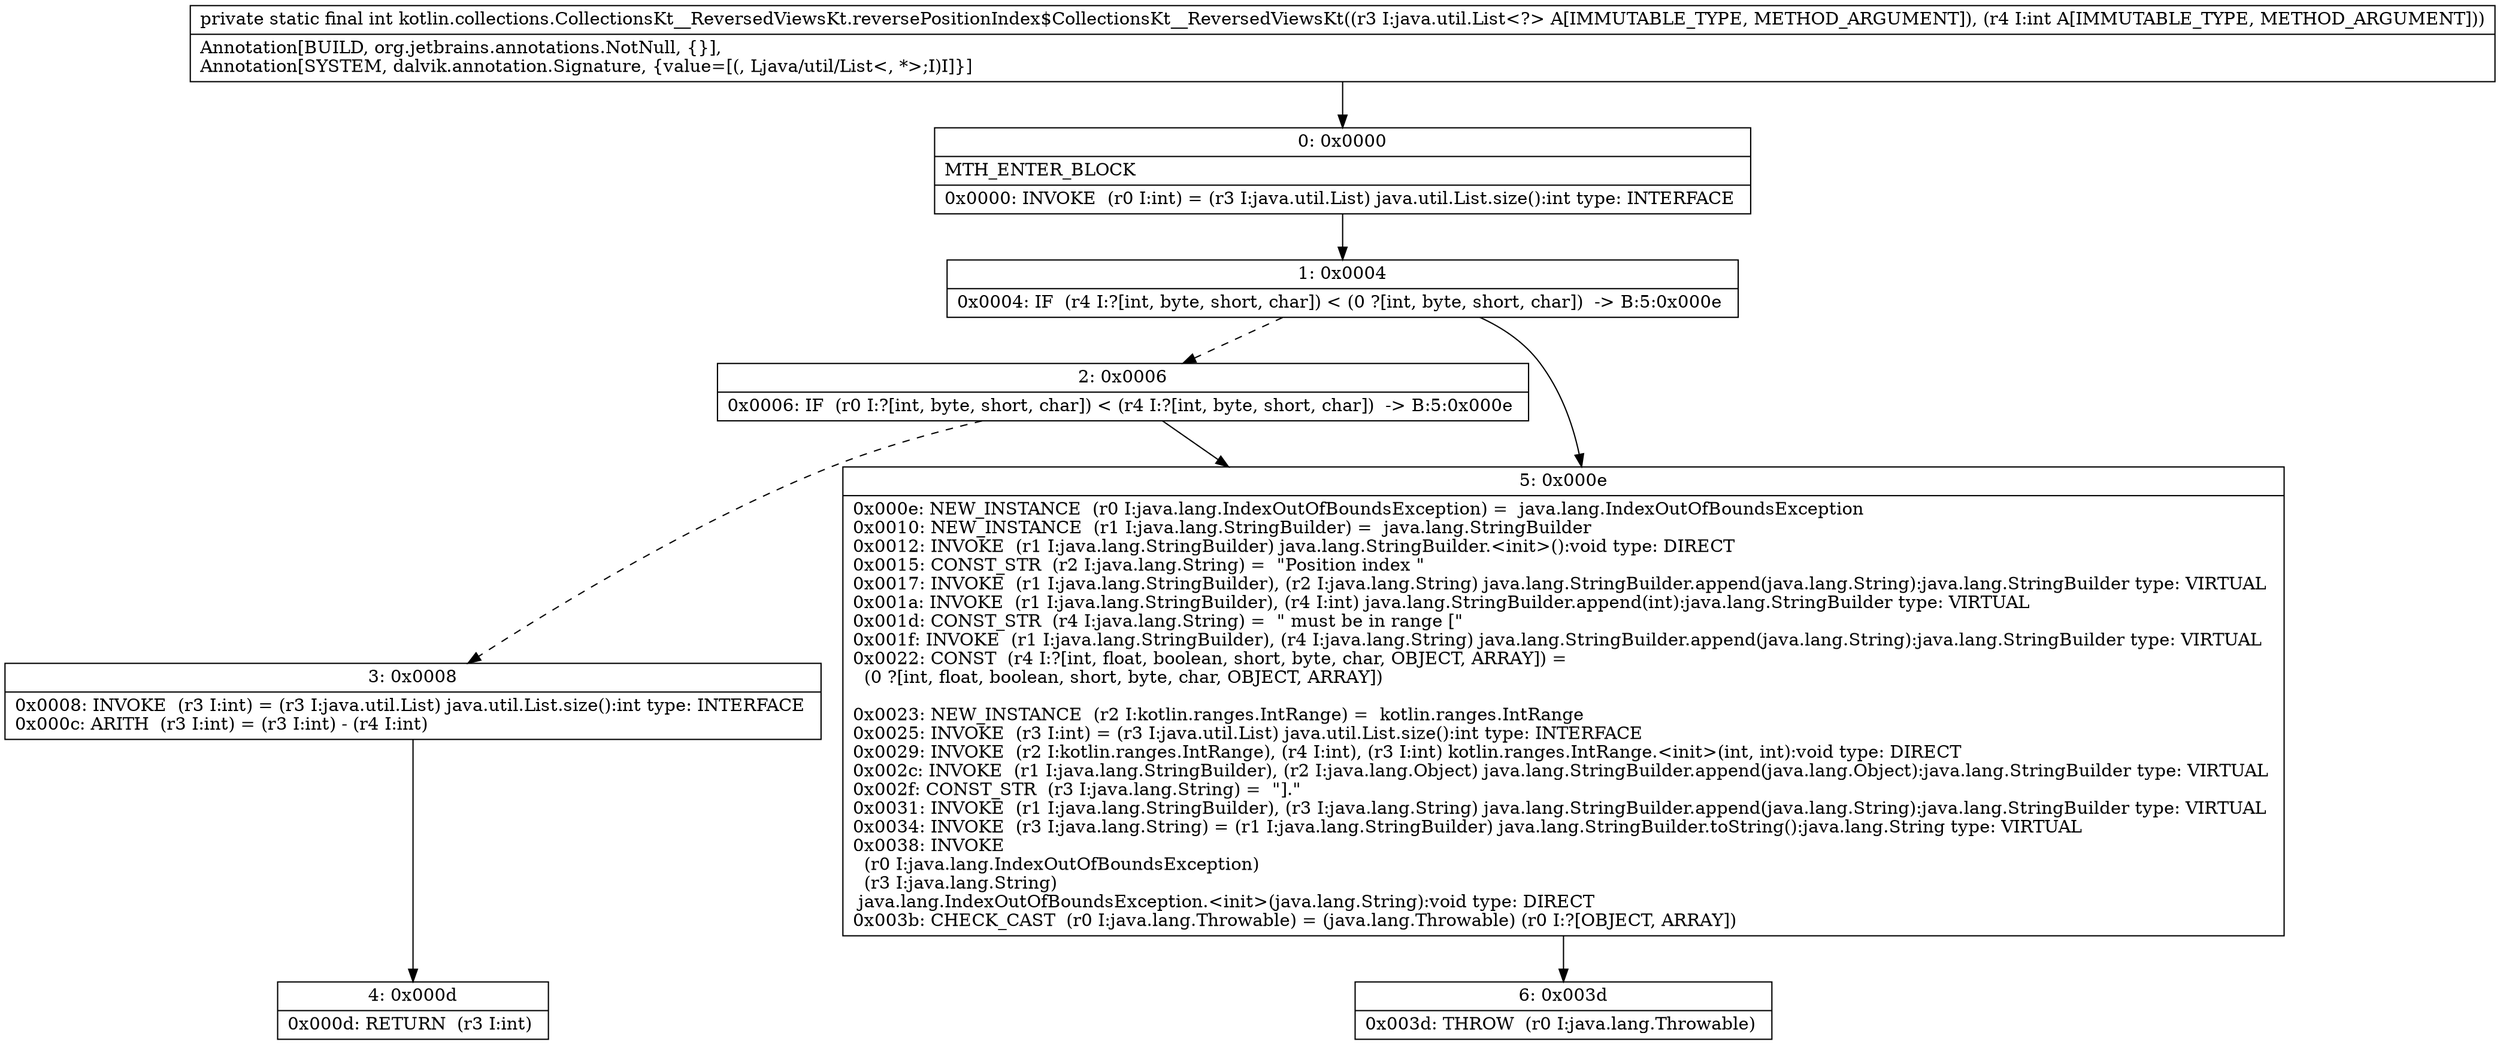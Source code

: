 digraph "CFG forkotlin.collections.CollectionsKt__ReversedViewsKt.reversePositionIndex$CollectionsKt__ReversedViewsKt(Ljava\/util\/List;I)I" {
Node_0 [shape=record,label="{0\:\ 0x0000|MTH_ENTER_BLOCK\l|0x0000: INVOKE  (r0 I:int) = (r3 I:java.util.List) java.util.List.size():int type: INTERFACE \l}"];
Node_1 [shape=record,label="{1\:\ 0x0004|0x0004: IF  (r4 I:?[int, byte, short, char]) \< (0 ?[int, byte, short, char])  \-\> B:5:0x000e \l}"];
Node_2 [shape=record,label="{2\:\ 0x0006|0x0006: IF  (r0 I:?[int, byte, short, char]) \< (r4 I:?[int, byte, short, char])  \-\> B:5:0x000e \l}"];
Node_3 [shape=record,label="{3\:\ 0x0008|0x0008: INVOKE  (r3 I:int) = (r3 I:java.util.List) java.util.List.size():int type: INTERFACE \l0x000c: ARITH  (r3 I:int) = (r3 I:int) \- (r4 I:int) \l}"];
Node_4 [shape=record,label="{4\:\ 0x000d|0x000d: RETURN  (r3 I:int) \l}"];
Node_5 [shape=record,label="{5\:\ 0x000e|0x000e: NEW_INSTANCE  (r0 I:java.lang.IndexOutOfBoundsException) =  java.lang.IndexOutOfBoundsException \l0x0010: NEW_INSTANCE  (r1 I:java.lang.StringBuilder) =  java.lang.StringBuilder \l0x0012: INVOKE  (r1 I:java.lang.StringBuilder) java.lang.StringBuilder.\<init\>():void type: DIRECT \l0x0015: CONST_STR  (r2 I:java.lang.String) =  \"Position index \" \l0x0017: INVOKE  (r1 I:java.lang.StringBuilder), (r2 I:java.lang.String) java.lang.StringBuilder.append(java.lang.String):java.lang.StringBuilder type: VIRTUAL \l0x001a: INVOKE  (r1 I:java.lang.StringBuilder), (r4 I:int) java.lang.StringBuilder.append(int):java.lang.StringBuilder type: VIRTUAL \l0x001d: CONST_STR  (r4 I:java.lang.String) =  \" must be in range [\" \l0x001f: INVOKE  (r1 I:java.lang.StringBuilder), (r4 I:java.lang.String) java.lang.StringBuilder.append(java.lang.String):java.lang.StringBuilder type: VIRTUAL \l0x0022: CONST  (r4 I:?[int, float, boolean, short, byte, char, OBJECT, ARRAY]) = \l  (0 ?[int, float, boolean, short, byte, char, OBJECT, ARRAY])\l \l0x0023: NEW_INSTANCE  (r2 I:kotlin.ranges.IntRange) =  kotlin.ranges.IntRange \l0x0025: INVOKE  (r3 I:int) = (r3 I:java.util.List) java.util.List.size():int type: INTERFACE \l0x0029: INVOKE  (r2 I:kotlin.ranges.IntRange), (r4 I:int), (r3 I:int) kotlin.ranges.IntRange.\<init\>(int, int):void type: DIRECT \l0x002c: INVOKE  (r1 I:java.lang.StringBuilder), (r2 I:java.lang.Object) java.lang.StringBuilder.append(java.lang.Object):java.lang.StringBuilder type: VIRTUAL \l0x002f: CONST_STR  (r3 I:java.lang.String) =  \"].\" \l0x0031: INVOKE  (r1 I:java.lang.StringBuilder), (r3 I:java.lang.String) java.lang.StringBuilder.append(java.lang.String):java.lang.StringBuilder type: VIRTUAL \l0x0034: INVOKE  (r3 I:java.lang.String) = (r1 I:java.lang.StringBuilder) java.lang.StringBuilder.toString():java.lang.String type: VIRTUAL \l0x0038: INVOKE  \l  (r0 I:java.lang.IndexOutOfBoundsException)\l  (r3 I:java.lang.String)\l java.lang.IndexOutOfBoundsException.\<init\>(java.lang.String):void type: DIRECT \l0x003b: CHECK_CAST  (r0 I:java.lang.Throwable) = (java.lang.Throwable) (r0 I:?[OBJECT, ARRAY]) \l}"];
Node_6 [shape=record,label="{6\:\ 0x003d|0x003d: THROW  (r0 I:java.lang.Throwable) \l}"];
MethodNode[shape=record,label="{private static final int kotlin.collections.CollectionsKt__ReversedViewsKt.reversePositionIndex$CollectionsKt__ReversedViewsKt((r3 I:java.util.List\<?\> A[IMMUTABLE_TYPE, METHOD_ARGUMENT]), (r4 I:int A[IMMUTABLE_TYPE, METHOD_ARGUMENT]))  | Annotation[BUILD, org.jetbrains.annotations.NotNull, \{\}], \lAnnotation[SYSTEM, dalvik.annotation.Signature, \{value=[(, Ljava\/util\/List\<, *\>;I)I]\}]\l}"];
MethodNode -> Node_0;
Node_0 -> Node_1;
Node_1 -> Node_2[style=dashed];
Node_1 -> Node_5;
Node_2 -> Node_3[style=dashed];
Node_2 -> Node_5;
Node_3 -> Node_4;
Node_5 -> Node_6;
}

